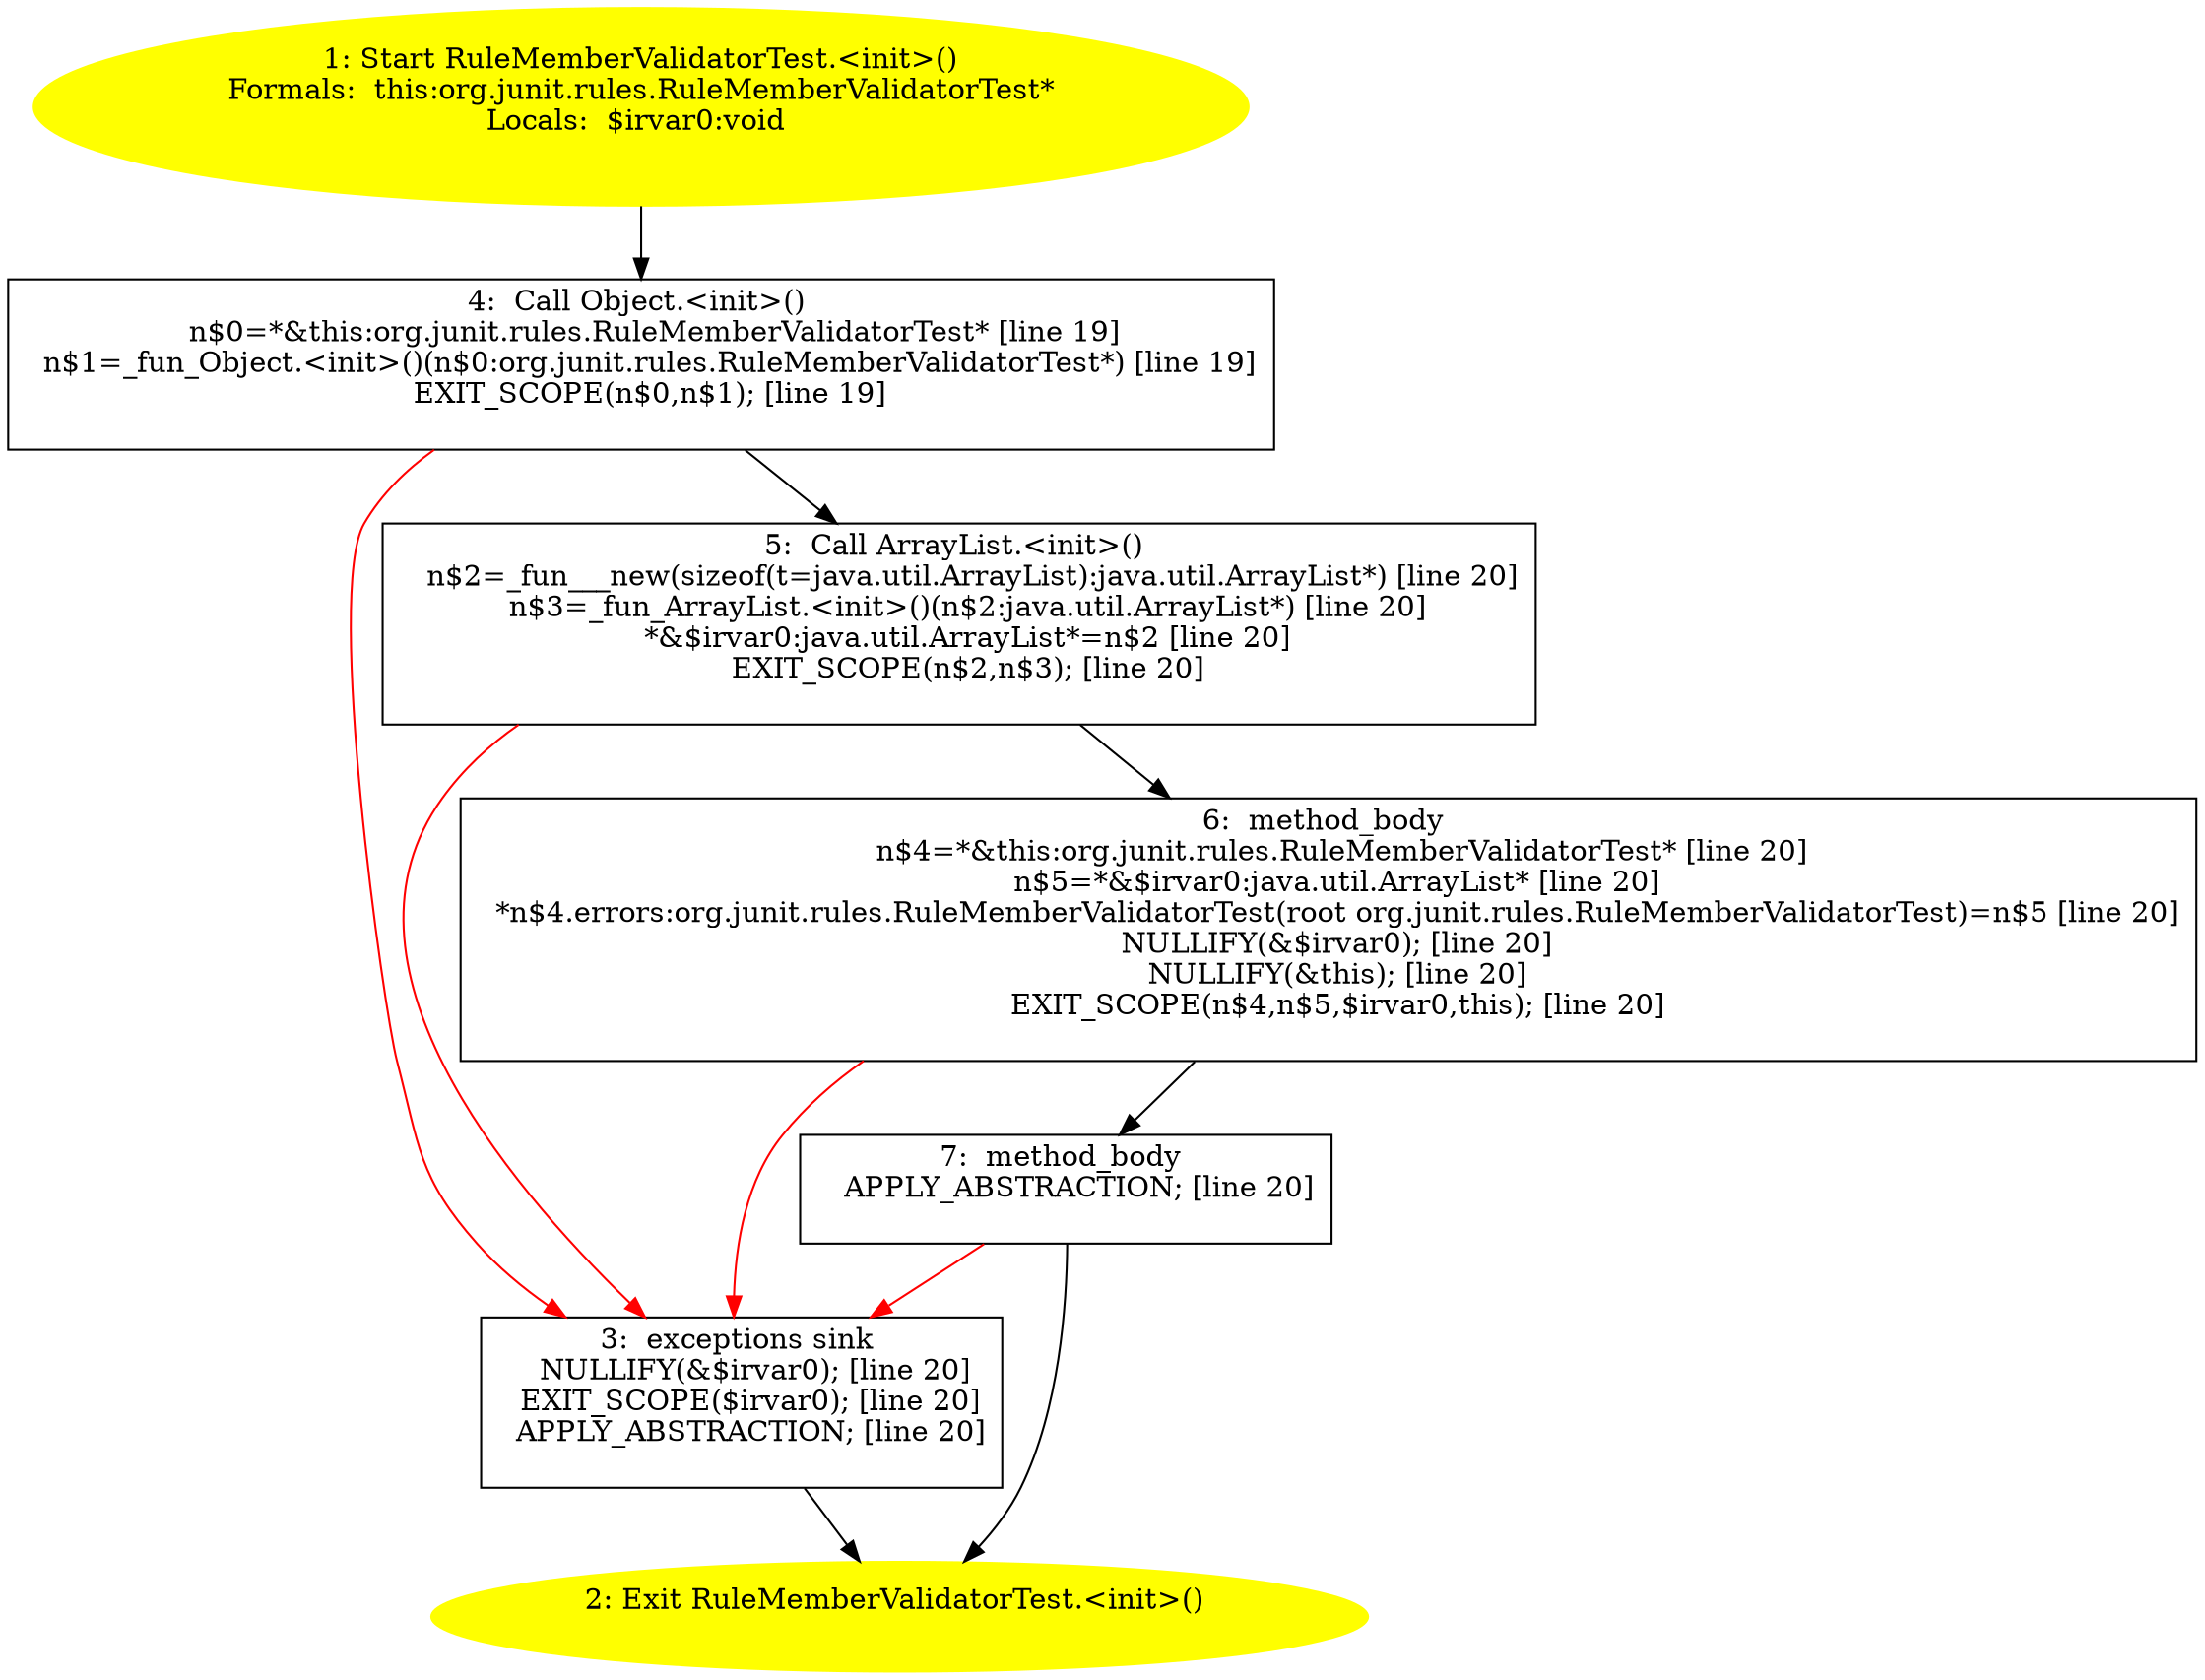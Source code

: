 /* @generated */
digraph cfg {
"org.junit.rules.RuleMemberValidatorTest.<init>().5d079e3ee4127b28da3b11170f89e556_1" [label="1: Start RuleMemberValidatorTest.<init>()\nFormals:  this:org.junit.rules.RuleMemberValidatorTest*\nLocals:  $irvar0:void \n  " color=yellow style=filled]
	

	 "org.junit.rules.RuleMemberValidatorTest.<init>().5d079e3ee4127b28da3b11170f89e556_1" -> "org.junit.rules.RuleMemberValidatorTest.<init>().5d079e3ee4127b28da3b11170f89e556_4" ;
"org.junit.rules.RuleMemberValidatorTest.<init>().5d079e3ee4127b28da3b11170f89e556_2" [label="2: Exit RuleMemberValidatorTest.<init>() \n  " color=yellow style=filled]
	

"org.junit.rules.RuleMemberValidatorTest.<init>().5d079e3ee4127b28da3b11170f89e556_3" [label="3:  exceptions sink \n   NULLIFY(&$irvar0); [line 20]\n  EXIT_SCOPE($irvar0); [line 20]\n  APPLY_ABSTRACTION; [line 20]\n " shape="box"]
	

	 "org.junit.rules.RuleMemberValidatorTest.<init>().5d079e3ee4127b28da3b11170f89e556_3" -> "org.junit.rules.RuleMemberValidatorTest.<init>().5d079e3ee4127b28da3b11170f89e556_2" ;
"org.junit.rules.RuleMemberValidatorTest.<init>().5d079e3ee4127b28da3b11170f89e556_4" [label="4:  Call Object.<init>() \n   n$0=*&this:org.junit.rules.RuleMemberValidatorTest* [line 19]\n  n$1=_fun_Object.<init>()(n$0:org.junit.rules.RuleMemberValidatorTest*) [line 19]\n  EXIT_SCOPE(n$0,n$1); [line 19]\n " shape="box"]
	

	 "org.junit.rules.RuleMemberValidatorTest.<init>().5d079e3ee4127b28da3b11170f89e556_4" -> "org.junit.rules.RuleMemberValidatorTest.<init>().5d079e3ee4127b28da3b11170f89e556_5" ;
	 "org.junit.rules.RuleMemberValidatorTest.<init>().5d079e3ee4127b28da3b11170f89e556_4" -> "org.junit.rules.RuleMemberValidatorTest.<init>().5d079e3ee4127b28da3b11170f89e556_3" [color="red" ];
"org.junit.rules.RuleMemberValidatorTest.<init>().5d079e3ee4127b28da3b11170f89e556_5" [label="5:  Call ArrayList.<init>() \n   n$2=_fun___new(sizeof(t=java.util.ArrayList):java.util.ArrayList*) [line 20]\n  n$3=_fun_ArrayList.<init>()(n$2:java.util.ArrayList*) [line 20]\n  *&$irvar0:java.util.ArrayList*=n$2 [line 20]\n  EXIT_SCOPE(n$2,n$3); [line 20]\n " shape="box"]
	

	 "org.junit.rules.RuleMemberValidatorTest.<init>().5d079e3ee4127b28da3b11170f89e556_5" -> "org.junit.rules.RuleMemberValidatorTest.<init>().5d079e3ee4127b28da3b11170f89e556_6" ;
	 "org.junit.rules.RuleMemberValidatorTest.<init>().5d079e3ee4127b28da3b11170f89e556_5" -> "org.junit.rules.RuleMemberValidatorTest.<init>().5d079e3ee4127b28da3b11170f89e556_3" [color="red" ];
"org.junit.rules.RuleMemberValidatorTest.<init>().5d079e3ee4127b28da3b11170f89e556_6" [label="6:  method_body \n   n$4=*&this:org.junit.rules.RuleMemberValidatorTest* [line 20]\n  n$5=*&$irvar0:java.util.ArrayList* [line 20]\n  *n$4.errors:org.junit.rules.RuleMemberValidatorTest(root org.junit.rules.RuleMemberValidatorTest)=n$5 [line 20]\n  NULLIFY(&$irvar0); [line 20]\n  NULLIFY(&this); [line 20]\n  EXIT_SCOPE(n$4,n$5,$irvar0,this); [line 20]\n " shape="box"]
	

	 "org.junit.rules.RuleMemberValidatorTest.<init>().5d079e3ee4127b28da3b11170f89e556_6" -> "org.junit.rules.RuleMemberValidatorTest.<init>().5d079e3ee4127b28da3b11170f89e556_7" ;
	 "org.junit.rules.RuleMemberValidatorTest.<init>().5d079e3ee4127b28da3b11170f89e556_6" -> "org.junit.rules.RuleMemberValidatorTest.<init>().5d079e3ee4127b28da3b11170f89e556_3" [color="red" ];
"org.junit.rules.RuleMemberValidatorTest.<init>().5d079e3ee4127b28da3b11170f89e556_7" [label="7:  method_body \n   APPLY_ABSTRACTION; [line 20]\n " shape="box"]
	

	 "org.junit.rules.RuleMemberValidatorTest.<init>().5d079e3ee4127b28da3b11170f89e556_7" -> "org.junit.rules.RuleMemberValidatorTest.<init>().5d079e3ee4127b28da3b11170f89e556_2" ;
	 "org.junit.rules.RuleMemberValidatorTest.<init>().5d079e3ee4127b28da3b11170f89e556_7" -> "org.junit.rules.RuleMemberValidatorTest.<init>().5d079e3ee4127b28da3b11170f89e556_3" [color="red" ];
}
